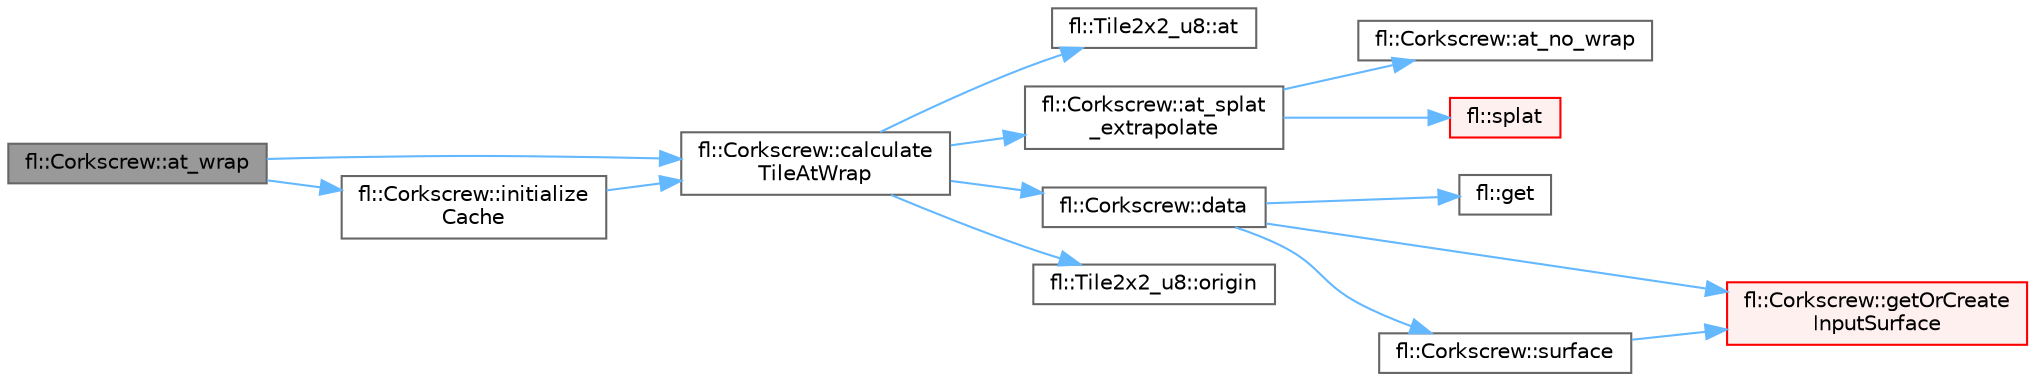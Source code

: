 digraph "fl::Corkscrew::at_wrap"
{
 // INTERACTIVE_SVG=YES
 // LATEX_PDF_SIZE
  bgcolor="transparent";
  edge [fontname=Helvetica,fontsize=10,labelfontname=Helvetica,labelfontsize=10];
  node [fontname=Helvetica,fontsize=10,shape=box,height=0.2,width=0.4];
  rankdir="LR";
  Node1 [id="Node000001",label="fl::Corkscrew::at_wrap",height=0.2,width=0.4,color="gray40", fillcolor="grey60", style="filled", fontcolor="black",tooltip=" "];
  Node1 -> Node2 [id="edge1_Node000001_Node000002",color="steelblue1",style="solid",tooltip=" "];
  Node2 [id="Node000002",label="fl::Corkscrew::calculate\lTileAtWrap",height=0.2,width=0.4,color="grey40", fillcolor="white", style="filled",URL="$dc/d82/classfl_1_1_corkscrew_a19e8c25e03e4efe26891f9e2ec166d5c.html#a19e8c25e03e4efe26891f9e2ec166d5c",tooltip=" "];
  Node2 -> Node3 [id="edge2_Node000002_Node000003",color="steelblue1",style="solid",tooltip=" "];
  Node3 [id="Node000003",label="fl::Tile2x2_u8::at",height=0.2,width=0.4,color="grey40", fillcolor="white", style="filled",URL="$d0/d2b/classfl_1_1_tile2x2__u8_a53d97221d08a4fc65b1a9bc28a908efd.html#a53d97221d08a4fc65b1a9bc28a908efd",tooltip=" "];
  Node2 -> Node4 [id="edge3_Node000002_Node000004",color="steelblue1",style="solid",tooltip=" "];
  Node4 [id="Node000004",label="fl::Corkscrew::at_splat\l_extrapolate",height=0.2,width=0.4,color="grey40", fillcolor="white", style="filled",URL="$dc/d82/classfl_1_1_corkscrew_a17fb6139424f13bebfa1177619f62baf.html#a17fb6139424f13bebfa1177619f62baf",tooltip=" "];
  Node4 -> Node5 [id="edge4_Node000004_Node000005",color="steelblue1",style="solid",tooltip=" "];
  Node5 [id="Node000005",label="fl::Corkscrew::at_no_wrap",height=0.2,width=0.4,color="grey40", fillcolor="white", style="filled",URL="$dc/d82/classfl_1_1_corkscrew_adc36822ef180aae5e8ef1647aaa5e9eb.html#adc36822ef180aae5e8ef1647aaa5e9eb",tooltip=" "];
  Node4 -> Node6 [id="edge5_Node000004_Node000006",color="steelblue1",style="solid",tooltip=" "];
  Node6 [id="Node000006",label="fl::splat",height=0.2,width=0.4,color="red", fillcolor="#FFF0F0", style="filled",URL="$d4/d36/namespacefl_a5fdbb3ce6ffb23366c26c68bd64f2bd0.html#a5fdbb3ce6ffb23366c26c68bd64f2bd0",tooltip="\"Splat\" as in \"splat pixel rendering\" takes a pixel value in float x,y coordinates and \"splats\" it in..."];
  Node2 -> Node13 [id="edge6_Node000002_Node000013",color="steelblue1",style="solid",tooltip=" "];
  Node13 [id="Node000013",label="fl::Corkscrew::data",height=0.2,width=0.4,color="grey40", fillcolor="white", style="filled",URL="$dc/d82/classfl_1_1_corkscrew_a3d686ab585244b7860e186871312b068.html#a3d686ab585244b7860e186871312b068",tooltip=" "];
  Node13 -> Node14 [id="edge7_Node000013_Node000014",color="steelblue1",style="solid",tooltip=" "];
  Node14 [id="Node000014",label="fl::get",height=0.2,width=0.4,color="grey40", fillcolor="white", style="filled",URL="$d4/d36/namespacefl_aaad7bab3a46c3353c72c671c8372be3e.html#aaad7bab3a46c3353c72c671c8372be3e",tooltip=" "];
  Node13 -> Node15 [id="edge8_Node000013_Node000015",color="steelblue1",style="solid",tooltip=" "];
  Node15 [id="Node000015",label="fl::Corkscrew::getOrCreate\lInputSurface",height=0.2,width=0.4,color="red", fillcolor="#FFF0F0", style="filled",URL="$dc/d82/classfl_1_1_corkscrew_a17c8c97b7a262ad4c54c28a502743141.html#a17c8c97b7a262ad4c54c28a502743141",tooltip=" "];
  Node13 -> Node17 [id="edge9_Node000013_Node000017",color="steelblue1",style="solid",tooltip=" "];
  Node17 [id="Node000017",label="fl::Corkscrew::surface",height=0.2,width=0.4,color="grey40", fillcolor="white", style="filled",URL="$dc/d82/classfl_1_1_corkscrew_a25a73ed729bff97dbe51da99abb9ced5.html#a25a73ed729bff97dbe51da99abb9ced5",tooltip=" "];
  Node17 -> Node15 [id="edge10_Node000017_Node000015",color="steelblue1",style="solid",tooltip=" "];
  Node2 -> Node18 [id="edge11_Node000002_Node000018",color="steelblue1",style="solid",tooltip=" "];
  Node18 [id="Node000018",label="fl::Tile2x2_u8::origin",height=0.2,width=0.4,color="grey40", fillcolor="white", style="filled",URL="$d0/d2b/classfl_1_1_tile2x2__u8_ad60b97c632dd602202799edbace45cfa.html#ad60b97c632dd602202799edbace45cfa",tooltip=" "];
  Node1 -> Node19 [id="edge12_Node000001_Node000019",color="steelblue1",style="solid",tooltip=" "];
  Node19 [id="Node000019",label="fl::Corkscrew::initialize\lCache",height=0.2,width=0.4,color="grey40", fillcolor="white", style="filled",URL="$dc/d82/classfl_1_1_corkscrew_ab6ad3e3bc89051fb0d64526a97b3ae20.html#ab6ad3e3bc89051fb0d64526a97b3ae20",tooltip=" "];
  Node19 -> Node2 [id="edge13_Node000019_Node000002",color="steelblue1",style="solid",tooltip=" "];
}
